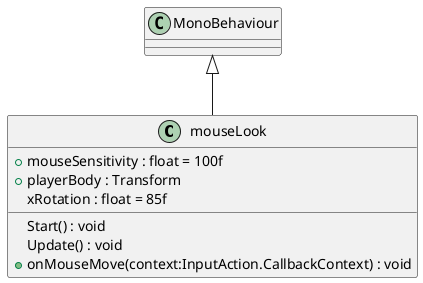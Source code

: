 @startuml
class mouseLook {
    + mouseSensitivity : float = 100f
    + playerBody : Transform
    xRotation : float = 85f
    Start() : void
    Update() : void
    + onMouseMove(context:InputAction.CallbackContext) : void
}
MonoBehaviour <|-- mouseLook
@enduml
